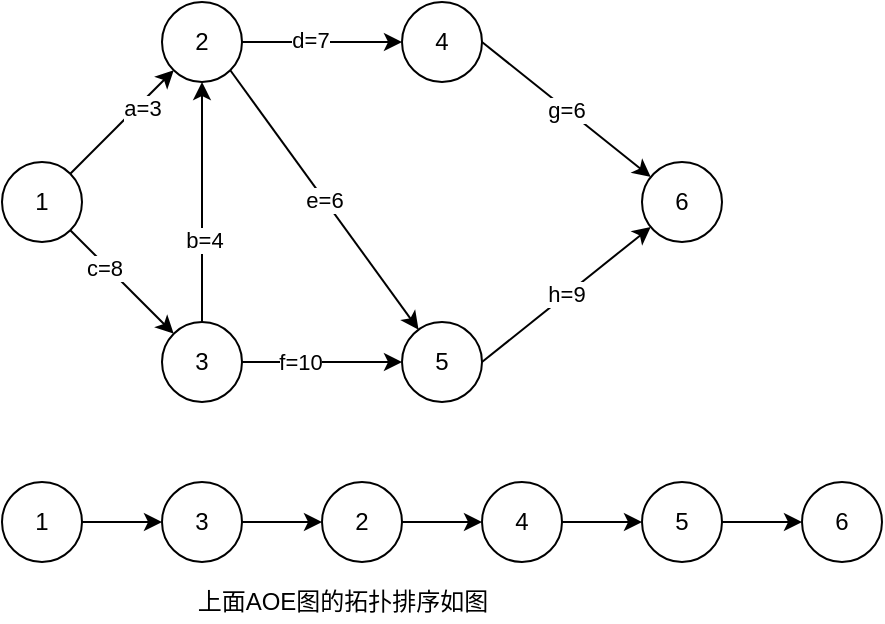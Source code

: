 <mxfile version="18.0.6" type="device"><diagram id="j-V3fRDrQrD6VL4UUQ1W" name="第 1 页"><mxGraphModel dx="716" dy="457" grid="1" gridSize="10" guides="1" tooltips="1" connect="1" arrows="1" fold="1" page="1" pageScale="1" pageWidth="827" pageHeight="1169" math="0" shadow="0"><root><mxCell id="0"/><mxCell id="1" parent="0"/><mxCell id="gYW2bgm-roFQhj5wLNWz-7" style="rounded=0;orthogonalLoop=1;jettySize=auto;html=1;exitX=1;exitY=0;exitDx=0;exitDy=0;" edge="1" parent="1" source="gYW2bgm-roFQhj5wLNWz-1" target="gYW2bgm-roFQhj5wLNWz-2"><mxGeometry relative="1" as="geometry"/></mxCell><mxCell id="gYW2bgm-roFQhj5wLNWz-18" value="a=3" style="edgeLabel;html=1;align=center;verticalAlign=middle;resizable=0;points=[];" vertex="1" connectable="0" parent="gYW2bgm-roFQhj5wLNWz-7"><mxGeometry x="0.328" y="-2" relative="1" as="geometry"><mxPoint as="offset"/></mxGeometry></mxCell><mxCell id="gYW2bgm-roFQhj5wLNWz-8" style="edgeStyle=none;rounded=0;orthogonalLoop=1;jettySize=auto;html=1;exitX=1;exitY=1;exitDx=0;exitDy=0;" edge="1" parent="1" source="gYW2bgm-roFQhj5wLNWz-1" target="gYW2bgm-roFQhj5wLNWz-3"><mxGeometry relative="1" as="geometry"/></mxCell><mxCell id="gYW2bgm-roFQhj5wLNWz-19" value="c=8" style="edgeLabel;html=1;align=center;verticalAlign=middle;resizable=0;points=[];" vertex="1" connectable="0" parent="gYW2bgm-roFQhj5wLNWz-8"><mxGeometry x="-0.317" y="-2" relative="1" as="geometry"><mxPoint as="offset"/></mxGeometry></mxCell><mxCell id="gYW2bgm-roFQhj5wLNWz-1" value="1" style="ellipse;whiteSpace=wrap;html=1;aspect=fixed;" vertex="1" parent="1"><mxGeometry x="80" y="120" width="40" height="40" as="geometry"/></mxCell><mxCell id="gYW2bgm-roFQhj5wLNWz-10" value="e=6" style="edgeStyle=none;rounded=0;orthogonalLoop=1;jettySize=auto;html=1;exitX=1;exitY=1;exitDx=0;exitDy=0;" edge="1" parent="1" source="gYW2bgm-roFQhj5wLNWz-2" target="gYW2bgm-roFQhj5wLNWz-4"><mxGeometry relative="1" as="geometry"/></mxCell><mxCell id="gYW2bgm-roFQhj5wLNWz-12" style="edgeStyle=none;rounded=0;orthogonalLoop=1;jettySize=auto;html=1;exitX=1;exitY=0.5;exitDx=0;exitDy=0;" edge="1" parent="1" source="gYW2bgm-roFQhj5wLNWz-2" target="gYW2bgm-roFQhj5wLNWz-5"><mxGeometry relative="1" as="geometry"/></mxCell><mxCell id="gYW2bgm-roFQhj5wLNWz-21" value="d=7" style="edgeLabel;html=1;align=center;verticalAlign=middle;resizable=0;points=[];" vertex="1" connectable="0" parent="gYW2bgm-roFQhj5wLNWz-12"><mxGeometry x="-0.154" y="1" relative="1" as="geometry"><mxPoint as="offset"/></mxGeometry></mxCell><mxCell id="gYW2bgm-roFQhj5wLNWz-2" value="2" style="ellipse;whiteSpace=wrap;html=1;aspect=fixed;" vertex="1" parent="1"><mxGeometry x="160" y="40" width="40" height="40" as="geometry"/></mxCell><mxCell id="gYW2bgm-roFQhj5wLNWz-9" style="edgeStyle=none;rounded=0;orthogonalLoop=1;jettySize=auto;html=1;exitX=0.5;exitY=0;exitDx=0;exitDy=0;" edge="1" parent="1" source="gYW2bgm-roFQhj5wLNWz-3" target="gYW2bgm-roFQhj5wLNWz-2"><mxGeometry relative="1" as="geometry"/></mxCell><mxCell id="gYW2bgm-roFQhj5wLNWz-20" value="b=4" style="edgeLabel;html=1;align=center;verticalAlign=middle;resizable=0;points=[];" vertex="1" connectable="0" parent="gYW2bgm-roFQhj5wLNWz-9"><mxGeometry x="-0.306" y="-1" relative="1" as="geometry"><mxPoint as="offset"/></mxGeometry></mxCell><mxCell id="gYW2bgm-roFQhj5wLNWz-11" style="edgeStyle=none;rounded=0;orthogonalLoop=1;jettySize=auto;html=1;exitX=1;exitY=0.5;exitDx=0;exitDy=0;" edge="1" parent="1" source="gYW2bgm-roFQhj5wLNWz-3" target="gYW2bgm-roFQhj5wLNWz-4"><mxGeometry relative="1" as="geometry"/></mxCell><mxCell id="gYW2bgm-roFQhj5wLNWz-22" value="f=10" style="edgeLabel;html=1;align=center;verticalAlign=middle;resizable=0;points=[];" vertex="1" connectable="0" parent="gYW2bgm-roFQhj5wLNWz-11"><mxGeometry x="-0.284" relative="1" as="geometry"><mxPoint as="offset"/></mxGeometry></mxCell><mxCell id="gYW2bgm-roFQhj5wLNWz-3" value="3" style="ellipse;whiteSpace=wrap;html=1;aspect=fixed;" vertex="1" parent="1"><mxGeometry x="160" y="200" width="40" height="40" as="geometry"/></mxCell><mxCell id="gYW2bgm-roFQhj5wLNWz-17" value="h=9" style="edgeStyle=none;rounded=0;orthogonalLoop=1;jettySize=auto;html=1;exitX=1;exitY=0.5;exitDx=0;exitDy=0;" edge="1" parent="1" source="gYW2bgm-roFQhj5wLNWz-4" target="gYW2bgm-roFQhj5wLNWz-6"><mxGeometry relative="1" as="geometry"/></mxCell><mxCell id="gYW2bgm-roFQhj5wLNWz-4" value="5" style="ellipse;whiteSpace=wrap;html=1;aspect=fixed;" vertex="1" parent="1"><mxGeometry x="280" y="200" width="40" height="40" as="geometry"/></mxCell><mxCell id="gYW2bgm-roFQhj5wLNWz-16" value="g=6" style="edgeStyle=none;rounded=0;orthogonalLoop=1;jettySize=auto;html=1;exitX=1;exitY=0.5;exitDx=0;exitDy=0;" edge="1" parent="1" source="gYW2bgm-roFQhj5wLNWz-5" target="gYW2bgm-roFQhj5wLNWz-6"><mxGeometry relative="1" as="geometry"/></mxCell><mxCell id="gYW2bgm-roFQhj5wLNWz-5" value="4" style="ellipse;whiteSpace=wrap;html=1;aspect=fixed;" vertex="1" parent="1"><mxGeometry x="280" y="40" width="40" height="40" as="geometry"/></mxCell><mxCell id="gYW2bgm-roFQhj5wLNWz-6" value="6" style="ellipse;whiteSpace=wrap;html=1;aspect=fixed;" vertex="1" parent="1"><mxGeometry x="400" y="120" width="40" height="40" as="geometry"/></mxCell><mxCell id="gYW2bgm-roFQhj5wLNWz-29" style="edgeStyle=none;rounded=0;orthogonalLoop=1;jettySize=auto;html=1;exitX=1;exitY=0.5;exitDx=0;exitDy=0;" edge="1" parent="1" source="gYW2bgm-roFQhj5wLNWz-23" target="gYW2bgm-roFQhj5wLNWz-24"><mxGeometry relative="1" as="geometry"/></mxCell><mxCell id="gYW2bgm-roFQhj5wLNWz-23" value="1" style="ellipse;whiteSpace=wrap;html=1;aspect=fixed;" vertex="1" parent="1"><mxGeometry x="80" y="280" width="40" height="40" as="geometry"/></mxCell><mxCell id="gYW2bgm-roFQhj5wLNWz-30" style="edgeStyle=none;rounded=0;orthogonalLoop=1;jettySize=auto;html=1;exitX=1;exitY=0.5;exitDx=0;exitDy=0;" edge="1" parent="1" source="gYW2bgm-roFQhj5wLNWz-24" target="gYW2bgm-roFQhj5wLNWz-25"><mxGeometry relative="1" as="geometry"/></mxCell><mxCell id="gYW2bgm-roFQhj5wLNWz-24" value="3" style="ellipse;whiteSpace=wrap;html=1;aspect=fixed;" vertex="1" parent="1"><mxGeometry x="160" y="280" width="40" height="40" as="geometry"/></mxCell><mxCell id="gYW2bgm-roFQhj5wLNWz-31" style="edgeStyle=none;rounded=0;orthogonalLoop=1;jettySize=auto;html=1;exitX=1;exitY=0.5;exitDx=0;exitDy=0;" edge="1" parent="1" source="gYW2bgm-roFQhj5wLNWz-25" target="gYW2bgm-roFQhj5wLNWz-26"><mxGeometry relative="1" as="geometry"/></mxCell><mxCell id="gYW2bgm-roFQhj5wLNWz-25" value="2" style="ellipse;whiteSpace=wrap;html=1;aspect=fixed;" vertex="1" parent="1"><mxGeometry x="240" y="280" width="40" height="40" as="geometry"/></mxCell><mxCell id="gYW2bgm-roFQhj5wLNWz-32" style="edgeStyle=none;rounded=0;orthogonalLoop=1;jettySize=auto;html=1;exitX=1;exitY=0.5;exitDx=0;exitDy=0;" edge="1" parent="1" source="gYW2bgm-roFQhj5wLNWz-26" target="gYW2bgm-roFQhj5wLNWz-27"><mxGeometry relative="1" as="geometry"/></mxCell><mxCell id="gYW2bgm-roFQhj5wLNWz-26" value="4" style="ellipse;whiteSpace=wrap;html=1;aspect=fixed;" vertex="1" parent="1"><mxGeometry x="320" y="280" width="40" height="40" as="geometry"/></mxCell><mxCell id="gYW2bgm-roFQhj5wLNWz-33" style="edgeStyle=none;rounded=0;orthogonalLoop=1;jettySize=auto;html=1;exitX=1;exitY=0.5;exitDx=0;exitDy=0;entryX=0;entryY=0.5;entryDx=0;entryDy=0;" edge="1" parent="1" source="gYW2bgm-roFQhj5wLNWz-27" target="gYW2bgm-roFQhj5wLNWz-28"><mxGeometry relative="1" as="geometry"/></mxCell><mxCell id="gYW2bgm-roFQhj5wLNWz-27" value="5" style="ellipse;whiteSpace=wrap;html=1;aspect=fixed;" vertex="1" parent="1"><mxGeometry x="400" y="280" width="40" height="40" as="geometry"/></mxCell><mxCell id="gYW2bgm-roFQhj5wLNWz-28" value="6" style="ellipse;whiteSpace=wrap;html=1;aspect=fixed;" vertex="1" parent="1"><mxGeometry x="480" y="280" width="40" height="40" as="geometry"/></mxCell><mxCell id="gYW2bgm-roFQhj5wLNWz-35" value="上面AOE图的拓扑排序如图" style="text;html=1;align=center;verticalAlign=middle;resizable=0;points=[];autosize=1;strokeColor=none;fillColor=none;" vertex="1" parent="1"><mxGeometry x="170" y="330" width="160" height="20" as="geometry"/></mxCell></root></mxGraphModel></diagram></mxfile>